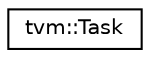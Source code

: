 digraph "Graphical Class Hierarchy"
{
  edge [fontname="Helvetica",fontsize="10",labelfontname="Helvetica",labelfontsize="10"];
  node [fontname="Helvetica",fontsize="10",shape=record];
  rankdir="LR";
  Node0 [label="tvm::Task",height=0.2,width=0.4,color="black", fillcolor="white", style="filled",URL="$classtvm_1_1Task.html"];
}
